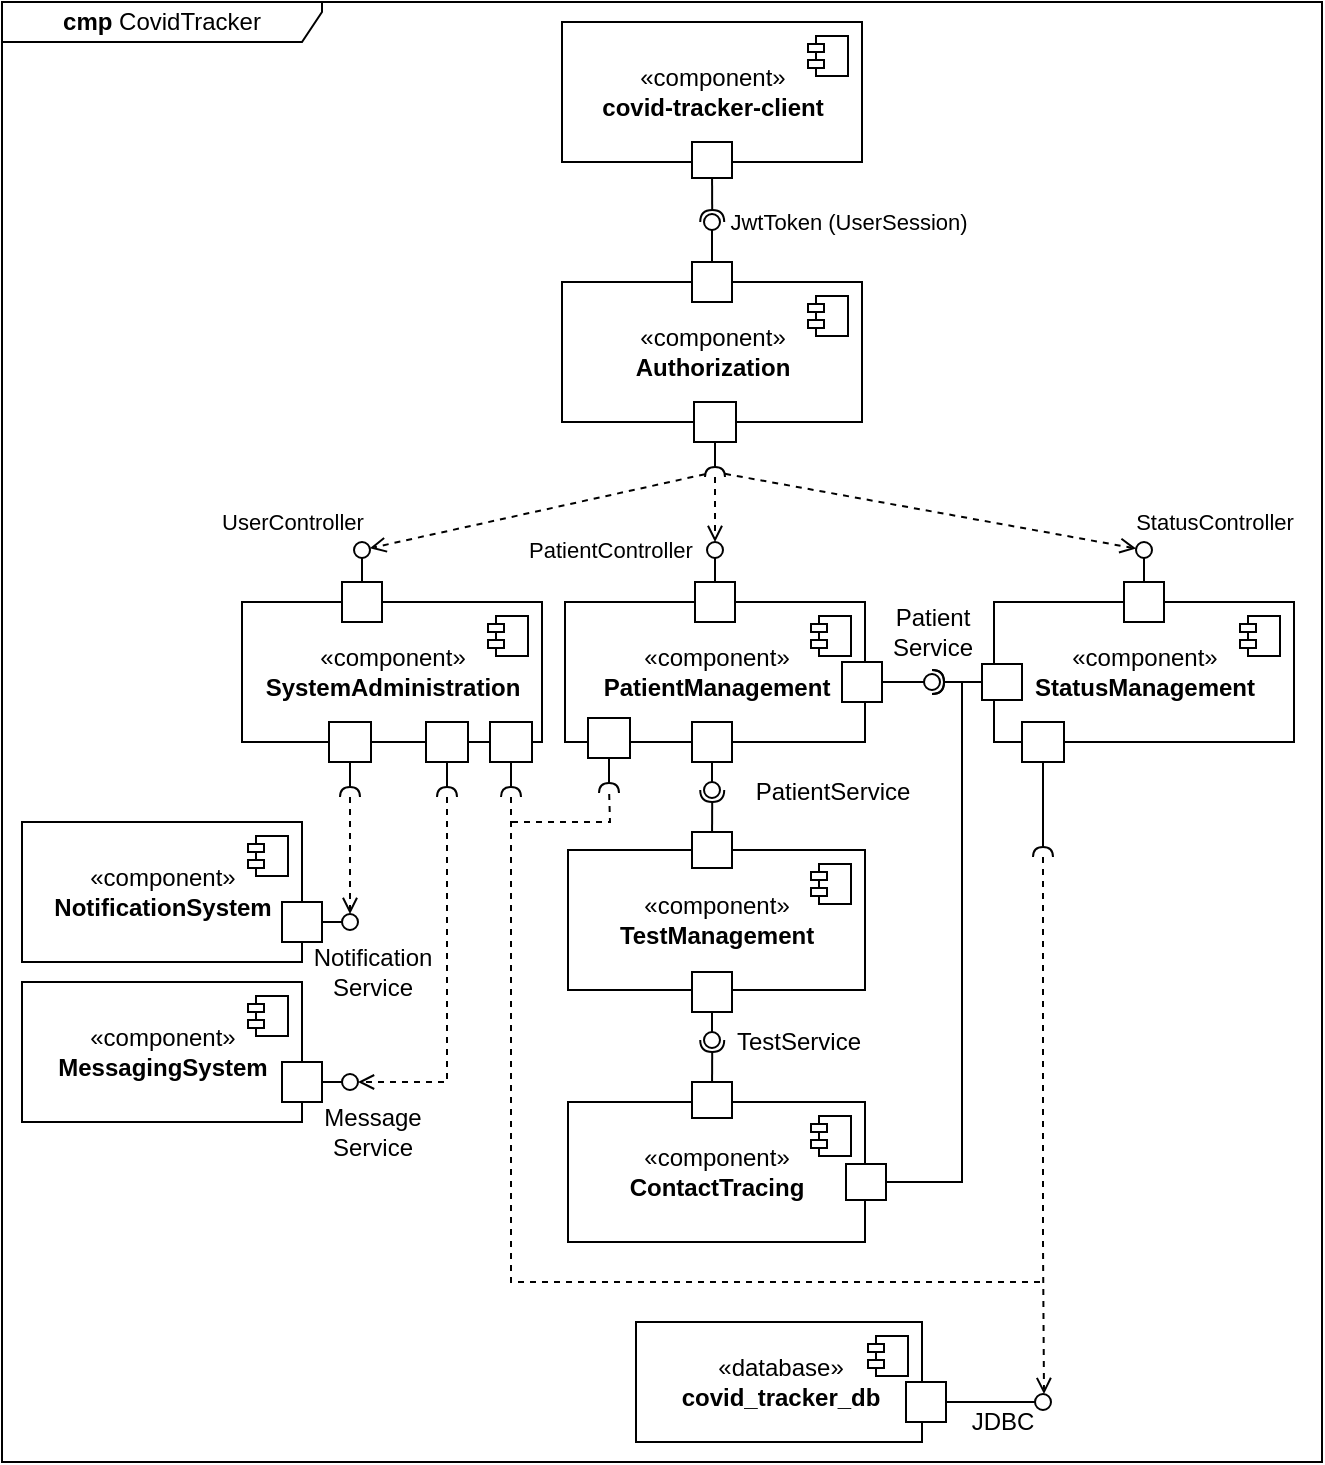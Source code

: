 <mxfile version="16.6.2" type="google" pages="2"><diagram name="Component Diagram" id="ZfBxnJGK0g4_Df0cXiIw"><mxGraphModel dx="982" dy="557" grid="1" gridSize="10" guides="1" tooltips="1" connect="1" arrows="1" fold="1" page="1" pageScale="1" pageWidth="827" pageHeight="1169" math="0" shadow="0"><root><mxCell id="vEWXKzPM4FBYrZmyTnh1-0"/><mxCell id="vEWXKzPM4FBYrZmyTnh1-1" parent="vEWXKzPM4FBYrZmyTnh1-0"/><mxCell id="vEWXKzPM4FBYrZmyTnh1-91" value="&lt;b&gt;cmp&amp;nbsp;&lt;/b&gt;CovidTracker" style="shape=umlFrame;whiteSpace=wrap;html=1;width=160;height=20;" parent="vEWXKzPM4FBYrZmyTnh1-1" vertex="1"><mxGeometry x="30" y="160" width="660" height="730" as="geometry"/></mxCell><mxCell id="vEWXKzPM4FBYrZmyTnh1-67" value="«component»&lt;br&gt;&lt;b&gt;covid-tracker-client&lt;/b&gt;" style="html=1;dropTarget=0;" parent="vEWXKzPM4FBYrZmyTnh1-1" vertex="1"><mxGeometry x="310" y="170" width="150" height="70" as="geometry"/></mxCell><mxCell id="vEWXKzPM4FBYrZmyTnh1-68" value="" style="shape=module;jettyWidth=8;jettyHeight=4;" parent="vEWXKzPM4FBYrZmyTnh1-67" vertex="1"><mxGeometry x="1" width="20" height="20" relative="1" as="geometry"><mxPoint x="-27" y="7" as="offset"/></mxGeometry></mxCell><mxCell id="Kp4vGpKjsCU3coLGVeIU-0" value="«component»&lt;br&gt;&lt;b&gt;SystemAdministration&lt;/b&gt;" style="html=1;dropTarget=0;" parent="vEWXKzPM4FBYrZmyTnh1-1" vertex="1"><mxGeometry x="150" y="460" width="150" height="70" as="geometry"/></mxCell><mxCell id="Kp4vGpKjsCU3coLGVeIU-1" value="" style="shape=module;jettyWidth=8;jettyHeight=4;" parent="Kp4vGpKjsCU3coLGVeIU-0" vertex="1"><mxGeometry x="1" width="20" height="20" relative="1" as="geometry"><mxPoint x="-27" y="7" as="offset"/></mxGeometry></mxCell><mxCell id="Kp4vGpKjsCU3coLGVeIU-2" value="«component»&lt;br&gt;&lt;b&gt;PatientManagement&lt;/b&gt;" style="html=1;dropTarget=0;" parent="vEWXKzPM4FBYrZmyTnh1-1" vertex="1"><mxGeometry x="311.5" y="460" width="150" height="70" as="geometry"/></mxCell><mxCell id="Kp4vGpKjsCU3coLGVeIU-3" value="" style="shape=module;jettyWidth=8;jettyHeight=4;" parent="Kp4vGpKjsCU3coLGVeIU-2" vertex="1"><mxGeometry x="1" width="20" height="20" relative="1" as="geometry"><mxPoint x="-27" y="7" as="offset"/></mxGeometry></mxCell><mxCell id="Kp4vGpKjsCU3coLGVeIU-4" value="«component»&lt;br&gt;&lt;b&gt;StatusManagement&lt;/b&gt;" style="html=1;dropTarget=0;" parent="vEWXKzPM4FBYrZmyTnh1-1" vertex="1"><mxGeometry x="526" y="460" width="150" height="70" as="geometry"/></mxCell><mxCell id="Kp4vGpKjsCU3coLGVeIU-5" value="" style="shape=module;jettyWidth=8;jettyHeight=4;" parent="Kp4vGpKjsCU3coLGVeIU-4" vertex="1"><mxGeometry x="1" width="20" height="20" relative="1" as="geometry"><mxPoint x="-27" y="7" as="offset"/></mxGeometry></mxCell><mxCell id="Kp4vGpKjsCU3coLGVeIU-6" value="«component»&lt;br&gt;&lt;b&gt;ContactTracing&lt;/b&gt;" style="html=1;dropTarget=0;" parent="vEWXKzPM4FBYrZmyTnh1-1" vertex="1"><mxGeometry x="313" y="710" width="148.5" height="70" as="geometry"/></mxCell><mxCell id="Kp4vGpKjsCU3coLGVeIU-7" value="" style="shape=module;jettyWidth=8;jettyHeight=4;" parent="Kp4vGpKjsCU3coLGVeIU-6" vertex="1"><mxGeometry x="1" width="20" height="20" relative="1" as="geometry"><mxPoint x="-27" y="7" as="offset"/></mxGeometry></mxCell><mxCell id="Kp4vGpKjsCU3coLGVeIU-8" value="«component»&lt;br&gt;&lt;b&gt;Authorization&lt;/b&gt;" style="html=1;dropTarget=0;" parent="vEWXKzPM4FBYrZmyTnh1-1" vertex="1"><mxGeometry x="310" y="300" width="150" height="70" as="geometry"/></mxCell><mxCell id="Kp4vGpKjsCU3coLGVeIU-9" value="" style="shape=module;jettyWidth=8;jettyHeight=4;" parent="Kp4vGpKjsCU3coLGVeIU-8" vertex="1"><mxGeometry x="1" width="20" height="20" relative="1" as="geometry"><mxPoint x="-27" y="7" as="offset"/></mxGeometry></mxCell><mxCell id="Kp4vGpKjsCU3coLGVeIU-10" value="«component»&lt;br&gt;&lt;b&gt;NotificationSystem&lt;/b&gt;" style="html=1;dropTarget=0;" parent="vEWXKzPM4FBYrZmyTnh1-1" vertex="1"><mxGeometry x="40" y="570" width="140" height="70" as="geometry"/></mxCell><mxCell id="Kp4vGpKjsCU3coLGVeIU-11" value="" style="shape=module;jettyWidth=8;jettyHeight=4;" parent="Kp4vGpKjsCU3coLGVeIU-10" vertex="1"><mxGeometry x="1" width="20" height="20" relative="1" as="geometry"><mxPoint x="-27" y="7" as="offset"/></mxGeometry></mxCell><mxCell id="Kp4vGpKjsCU3coLGVeIU-12" value="«component»&lt;br&gt;&lt;b&gt;MessagingSystem&lt;/b&gt;" style="html=1;dropTarget=0;" parent="vEWXKzPM4FBYrZmyTnh1-1" vertex="1"><mxGeometry x="40" y="650" width="140" height="70" as="geometry"/></mxCell><mxCell id="Kp4vGpKjsCU3coLGVeIU-13" value="" style="shape=module;jettyWidth=8;jettyHeight=4;" parent="Kp4vGpKjsCU3coLGVeIU-12" vertex="1"><mxGeometry x="1" width="20" height="20" relative="1" as="geometry"><mxPoint x="-27" y="7" as="offset"/></mxGeometry></mxCell><mxCell id="gQ1UG9LU5E5HF19y6ysF-0" value="«database»&lt;br&gt;&lt;b&gt;covid_tracker_db&lt;/b&gt;" style="html=1;dropTarget=0;" parent="vEWXKzPM4FBYrZmyTnh1-1" vertex="1"><mxGeometry x="347" y="820" width="143" height="60" as="geometry"/></mxCell><mxCell id="gQ1UG9LU5E5HF19y6ysF-1" value="" style="shape=module;jettyWidth=8;jettyHeight=4;" parent="gQ1UG9LU5E5HF19y6ysF-0" vertex="1"><mxGeometry x="1" width="20" height="20" relative="1" as="geometry"><mxPoint x="-27" y="7" as="offset"/></mxGeometry></mxCell><mxCell id="igUAv-aigFaTA4Z7JVzk-7" value="" style="html=1;rounded=0;strokeWidth=1;" parent="vEWXKzPM4FBYrZmyTnh1-1" vertex="1"><mxGeometry x="375" y="290" width="20" height="20" as="geometry"/></mxCell><mxCell id="igUAv-aigFaTA4Z7JVzk-8" value="" style="endArrow=none;html=1;rounded=0;align=center;verticalAlign=top;endFill=0;labelBackgroundColor=none;endSize=2;" parent="vEWXKzPM4FBYrZmyTnh1-1" source="igUAv-aigFaTA4Z7JVzk-7" target="igUAv-aigFaTA4Z7JVzk-9" edge="1"><mxGeometry relative="1" as="geometry"/></mxCell><mxCell id="igUAv-aigFaTA4Z7JVzk-9" value="" style="ellipse;html=1;fontSize=11;align=center;fillColor=none;points=[];aspect=fixed;resizable=0;verticalAlign=bottom;labelPosition=center;verticalLabelPosition=top;flipH=1;strokeWidth=1;" parent="vEWXKzPM4FBYrZmyTnh1-1" vertex="1"><mxGeometry x="381" y="266" width="8" height="8" as="geometry"/></mxCell><mxCell id="igUAv-aigFaTA4Z7JVzk-11" value="" style="html=1;rounded=0;strokeWidth=1;" parent="vEWXKzPM4FBYrZmyTnh1-1" vertex="1"><mxGeometry x="375" y="230" width="20" height="18" as="geometry"/></mxCell><mxCell id="igUAv-aigFaTA4Z7JVzk-15" value="&lt;span style=&quot;font-size: 11px&quot;&gt;JwtToken (UserSession)&lt;/span&gt;" style="text;html=1;align=center;verticalAlign=middle;resizable=0;points=[];autosize=1;strokeColor=none;fillColor=none;" parent="vEWXKzPM4FBYrZmyTnh1-1" vertex="1"><mxGeometry x="387.5" y="260" width="130" height="20" as="geometry"/></mxCell><mxCell id="igUAv-aigFaTA4Z7JVzk-16" value="" style="html=1;verticalAlign=bottom;labelBackgroundColor=none;startArrow=halfCircle;startFill=0;startSize=4;endArrow=none;rounded=0;" parent="vEWXKzPM4FBYrZmyTnh1-1" target="igUAv-aigFaTA4Z7JVzk-11" edge="1"><mxGeometry x="-1" y="14" relative="1" as="geometry"><mxPoint x="385.117" y="270.002" as="sourcePoint"/><mxPoint x="385" y="242" as="targetPoint"/><mxPoint x="-10" y="4" as="offset"/></mxGeometry></mxCell><mxCell id="sjd8Gw3hZyhNBbFY47Cm-0" value="" style="html=1;rounded=0;strokeWidth=1;" parent="vEWXKzPM4FBYrZmyTnh1-1" vertex="1"><mxGeometry x="200" y="450" width="20" height="20" as="geometry"/></mxCell><mxCell id="sjd8Gw3hZyhNBbFY47Cm-1" value="" style="endArrow=none;html=1;rounded=0;align=center;verticalAlign=top;endFill=0;labelBackgroundColor=none;endSize=2;" parent="vEWXKzPM4FBYrZmyTnh1-1" source="sjd8Gw3hZyhNBbFY47Cm-0" target="sjd8Gw3hZyhNBbFY47Cm-2" edge="1"><mxGeometry relative="1" as="geometry"/></mxCell><mxCell id="sjd8Gw3hZyhNBbFY47Cm-2" value="" style="ellipse;html=1;fontSize=11;align=center;fillColor=none;points=[];aspect=fixed;resizable=0;verticalAlign=bottom;labelPosition=center;verticalLabelPosition=top;flipH=1;strokeWidth=1;" parent="vEWXKzPM4FBYrZmyTnh1-1" vertex="1"><mxGeometry x="206" y="430" width="8" height="8" as="geometry"/></mxCell><mxCell id="sjd8Gw3hZyhNBbFY47Cm-3" value="" style="html=1;rounded=0;strokeWidth=1;" parent="vEWXKzPM4FBYrZmyTnh1-1" vertex="1"><mxGeometry x="376.5" y="450" width="20" height="20" as="geometry"/></mxCell><mxCell id="sjd8Gw3hZyhNBbFY47Cm-4" value="" style="endArrow=none;html=1;rounded=0;align=center;verticalAlign=top;endFill=0;labelBackgroundColor=none;endSize=2;" parent="vEWXKzPM4FBYrZmyTnh1-1" source="sjd8Gw3hZyhNBbFY47Cm-3" target="sjd8Gw3hZyhNBbFY47Cm-5" edge="1"><mxGeometry relative="1" as="geometry"/></mxCell><mxCell id="sjd8Gw3hZyhNBbFY47Cm-5" value="" style="ellipse;html=1;fontSize=11;align=center;fillColor=none;points=[];aspect=fixed;resizable=0;verticalAlign=bottom;labelPosition=center;verticalLabelPosition=top;flipH=1;strokeWidth=1;" parent="vEWXKzPM4FBYrZmyTnh1-1" vertex="1"><mxGeometry x="382.5" y="430" width="8" height="8" as="geometry"/></mxCell><mxCell id="sjd8Gw3hZyhNBbFY47Cm-6" value="" style="html=1;rounded=0;strokeWidth=1;" parent="vEWXKzPM4FBYrZmyTnh1-1" vertex="1"><mxGeometry x="591" y="450" width="20" height="20" as="geometry"/></mxCell><mxCell id="sjd8Gw3hZyhNBbFY47Cm-7" value="" style="endArrow=none;html=1;rounded=0;align=center;verticalAlign=top;endFill=0;labelBackgroundColor=none;endSize=2;" parent="vEWXKzPM4FBYrZmyTnh1-1" source="sjd8Gw3hZyhNBbFY47Cm-6" target="sjd8Gw3hZyhNBbFY47Cm-8" edge="1"><mxGeometry relative="1" as="geometry"/></mxCell><mxCell id="sjd8Gw3hZyhNBbFY47Cm-8" value="" style="ellipse;html=1;fontSize=11;align=center;fillColor=none;points=[];aspect=fixed;resizable=0;verticalAlign=bottom;labelPosition=center;verticalLabelPosition=top;flipH=1;strokeWidth=1;" parent="vEWXKzPM4FBYrZmyTnh1-1" vertex="1"><mxGeometry x="597" y="430" width="8" height="8" as="geometry"/></mxCell><mxCell id="sjd8Gw3hZyhNBbFY47Cm-9" value="" style="html=1;rounded=0;strokeWidth=1;" parent="vEWXKzPM4FBYrZmyTnh1-1" vertex="1"><mxGeometry x="376" y="360" width="21" height="20" as="geometry"/></mxCell><mxCell id="sjd8Gw3hZyhNBbFY47Cm-10" value="" style="endArrow=none;html=1;rounded=0;align=center;verticalAlign=top;endFill=0;labelBackgroundColor=none;endSize=2;" parent="vEWXKzPM4FBYrZmyTnh1-1" source="sjd8Gw3hZyhNBbFY47Cm-9" target="sjd8Gw3hZyhNBbFY47Cm-11" edge="1"><mxGeometry relative="1" as="geometry"/></mxCell><mxCell id="VqtUAFLOiYnXS0jUY4cQ-0" style="rounded=0;orthogonalLoop=1;jettySize=auto;html=1;startArrow=none;startFill=0;startSize=4;endArrow=open;endFill=0;dashed=1;" parent="vEWXKzPM4FBYrZmyTnh1-1" source="sjd8Gw3hZyhNBbFY47Cm-11" target="sjd8Gw3hZyhNBbFY47Cm-2" edge="1"><mxGeometry relative="1" as="geometry"/></mxCell><mxCell id="-MFetn9SKV9Sy6LSA1NY-0" style="edgeStyle=none;rounded=0;orthogonalLoop=1;jettySize=auto;html=1;dashed=1;startArrow=none;startFill=0;endArrow=open;endFill=0;startSize=4;" parent="vEWXKzPM4FBYrZmyTnh1-1" source="sjd8Gw3hZyhNBbFY47Cm-11" target="sjd8Gw3hZyhNBbFY47Cm-5" edge="1"><mxGeometry relative="1" as="geometry"/></mxCell><mxCell id="-MFetn9SKV9Sy6LSA1NY-1" style="edgeStyle=none;rounded=0;orthogonalLoop=1;jettySize=auto;html=1;dashed=1;startArrow=none;startFill=0;endArrow=open;endFill=0;startSize=4;" parent="vEWXKzPM4FBYrZmyTnh1-1" source="sjd8Gw3hZyhNBbFY47Cm-11" target="sjd8Gw3hZyhNBbFY47Cm-8" edge="1"><mxGeometry relative="1" as="geometry"/></mxCell><mxCell id="sjd8Gw3hZyhNBbFY47Cm-11" value="" style="shape=requiredInterface;html=1;fontSize=11;align=center;fillColor=none;points=[];aspect=fixed;resizable=0;verticalAlign=bottom;labelPosition=center;verticalLabelPosition=top;flipH=1;strokeWidth=1;rotation=90;" parent="vEWXKzPM4FBYrZmyTnh1-1" vertex="1"><mxGeometry x="384" y="390" width="5" height="10" as="geometry"/></mxCell><mxCell id="-MFetn9SKV9Sy6LSA1NY-2" value="&lt;span style=&quot;font-size: 11px&quot;&gt;UserController&lt;/span&gt;" style="text;html=1;align=center;verticalAlign=middle;resizable=0;points=[];autosize=1;strokeColor=none;fillColor=none;" parent="vEWXKzPM4FBYrZmyTnh1-1" vertex="1"><mxGeometry x="130" y="410" width="90" height="20" as="geometry"/></mxCell><mxCell id="-MFetn9SKV9Sy6LSA1NY-3" value="&lt;span style=&quot;font-size: 11px&quot;&gt;PatientController&lt;br&gt;&lt;/span&gt;" style="text;html=1;align=center;verticalAlign=middle;resizable=0;points=[];autosize=1;strokeColor=none;fillColor=none;" parent="vEWXKzPM4FBYrZmyTnh1-1" vertex="1"><mxGeometry x="284" y="424" width="100" height="20" as="geometry"/></mxCell><mxCell id="-MFetn9SKV9Sy6LSA1NY-4" value="&lt;span style=&quot;font-size: 11px&quot;&gt;StatusController&lt;br&gt;&lt;/span&gt;" style="text;html=1;align=center;verticalAlign=middle;resizable=0;points=[];autosize=1;strokeColor=none;fillColor=none;" parent="vEWXKzPM4FBYrZmyTnh1-1" vertex="1"><mxGeometry x="591" y="410" width="90" height="20" as="geometry"/></mxCell><mxCell id="-MFetn9SKV9Sy6LSA1NY-5" value="" style="html=1;rounded=0;strokeWidth=1;direction=west;" parent="vEWXKzPM4FBYrZmyTnh1-1" vertex="1"><mxGeometry x="450" y="490" width="20" height="20" as="geometry"/></mxCell><mxCell id="-MFetn9SKV9Sy6LSA1NY-6" value="" style="endArrow=none;html=1;rounded=0;align=center;verticalAlign=top;endFill=0;labelBackgroundColor=none;endSize=2;" parent="vEWXKzPM4FBYrZmyTnh1-1" source="-MFetn9SKV9Sy6LSA1NY-5" target="-MFetn9SKV9Sy6LSA1NY-7" edge="1"><mxGeometry relative="1" as="geometry"/></mxCell><mxCell id="-MFetn9SKV9Sy6LSA1NY-7" value="" style="ellipse;html=1;fontSize=11;align=center;fillColor=none;points=[];aspect=fixed;resizable=0;verticalAlign=bottom;labelPosition=center;verticalLabelPosition=top;flipH=1;strokeWidth=1;" parent="vEWXKzPM4FBYrZmyTnh1-1" vertex="1"><mxGeometry x="491" y="496" width="8" height="8" as="geometry"/></mxCell><mxCell id="-MFetn9SKV9Sy6LSA1NY-8" value="" style="html=1;rounded=0;strokeWidth=1;direction=west;" parent="vEWXKzPM4FBYrZmyTnh1-1" vertex="1"><mxGeometry x="520" y="491" width="20" height="18" as="geometry"/></mxCell><mxCell id="-MFetn9SKV9Sy6LSA1NY-9" value="" style="html=1;verticalAlign=bottom;labelBackgroundColor=none;startArrow=halfCircle;startFill=0;startSize=4;endArrow=none;rounded=0;" parent="vEWXKzPM4FBYrZmyTnh1-1" target="-MFetn9SKV9Sy6LSA1NY-8" edge="1"><mxGeometry x="-1" y="14" relative="1" as="geometry"><mxPoint x="495" y="500" as="sourcePoint"/><mxPoint x="516.5" y="500" as="targetPoint"/><mxPoint x="-10" y="4" as="offset"/><Array as="points"><mxPoint x="495" y="500"/></Array></mxGeometry></mxCell><mxCell id="-MFetn9SKV9Sy6LSA1NY-10" value="Patient&lt;br&gt;Service" style="text;html=1;align=center;verticalAlign=middle;resizable=0;points=[];autosize=1;strokeColor=none;fillColor=none;" parent="vEWXKzPM4FBYrZmyTnh1-1" vertex="1"><mxGeometry x="465" y="460" width="60" height="30" as="geometry"/></mxCell><mxCell id="-MFetn9SKV9Sy6LSA1NY-11" value="«component»&lt;br&gt;&lt;b&gt;TestManagement&lt;/b&gt;" style="html=1;dropTarget=0;" parent="vEWXKzPM4FBYrZmyTnh1-1" vertex="1"><mxGeometry x="313" y="584" width="148.5" height="70" as="geometry"/></mxCell><mxCell id="-MFetn9SKV9Sy6LSA1NY-12" value="" style="shape=module;jettyWidth=8;jettyHeight=4;" parent="-MFetn9SKV9Sy6LSA1NY-11" vertex="1"><mxGeometry x="1" width="20" height="20" relative="1" as="geometry"><mxPoint x="-27" y="7" as="offset"/></mxGeometry></mxCell><mxCell id="-MFetn9SKV9Sy6LSA1NY-13" value="" style="html=1;rounded=0;strokeWidth=1;" parent="vEWXKzPM4FBYrZmyTnh1-1" vertex="1"><mxGeometry x="375" y="520" width="20" height="20" as="geometry"/></mxCell><mxCell id="-MFetn9SKV9Sy6LSA1NY-14" value="" style="endArrow=none;html=1;rounded=0;align=center;verticalAlign=top;endFill=0;labelBackgroundColor=none;endSize=2;" parent="vEWXKzPM4FBYrZmyTnh1-1" source="-MFetn9SKV9Sy6LSA1NY-13" target="-MFetn9SKV9Sy6LSA1NY-15" edge="1"><mxGeometry relative="1" as="geometry"/></mxCell><mxCell id="-MFetn9SKV9Sy6LSA1NY-15" value="" style="ellipse;html=1;fontSize=11;align=center;fillColor=none;points=[];aspect=fixed;resizable=0;verticalAlign=bottom;labelPosition=center;verticalLabelPosition=top;flipH=1;strokeWidth=1;" parent="vEWXKzPM4FBYrZmyTnh1-1" vertex="1"><mxGeometry x="381" y="550" width="8" height="8" as="geometry"/></mxCell><mxCell id="-MFetn9SKV9Sy6LSA1NY-16" value="" style="html=1;rounded=0;strokeWidth=1;" parent="vEWXKzPM4FBYrZmyTnh1-1" vertex="1"><mxGeometry x="375" y="575" width="20" height="18" as="geometry"/></mxCell><mxCell id="-MFetn9SKV9Sy6LSA1NY-17" value="" style="html=1;verticalAlign=bottom;labelBackgroundColor=none;startArrow=halfCircle;startFill=0;startSize=4;endArrow=none;rounded=0;" parent="vEWXKzPM4FBYrZmyTnh1-1" target="-MFetn9SKV9Sy6LSA1NY-16" edge="1"><mxGeometry x="-1" y="14" relative="1" as="geometry"><mxPoint x="385.117" y="554.002" as="sourcePoint"/><mxPoint x="385" y="540" as="targetPoint"/><mxPoint x="-10" y="4" as="offset"/></mxGeometry></mxCell><mxCell id="-MFetn9SKV9Sy6LSA1NY-19" value="PatientService" style="text;html=1;align=center;verticalAlign=middle;resizable=0;points=[];autosize=1;strokeColor=none;fillColor=none;" parent="vEWXKzPM4FBYrZmyTnh1-1" vertex="1"><mxGeometry x="400" y="545" width="90" height="20" as="geometry"/></mxCell><mxCell id="-MFetn9SKV9Sy6LSA1NY-25" value="" style="html=1;rounded=0;strokeWidth=1;" parent="vEWXKzPM4FBYrZmyTnh1-1" vertex="1"><mxGeometry x="375" y="645" width="20" height="20" as="geometry"/></mxCell><mxCell id="-MFetn9SKV9Sy6LSA1NY-26" value="" style="endArrow=none;html=1;rounded=0;align=center;verticalAlign=top;endFill=0;labelBackgroundColor=none;endSize=2;" parent="vEWXKzPM4FBYrZmyTnh1-1" source="-MFetn9SKV9Sy6LSA1NY-25" target="-MFetn9SKV9Sy6LSA1NY-27" edge="1"><mxGeometry relative="1" as="geometry"/></mxCell><mxCell id="-MFetn9SKV9Sy6LSA1NY-27" value="" style="ellipse;html=1;fontSize=11;align=center;fillColor=none;points=[];aspect=fixed;resizable=0;verticalAlign=bottom;labelPosition=center;verticalLabelPosition=top;flipH=1;strokeWidth=1;" parent="vEWXKzPM4FBYrZmyTnh1-1" vertex="1"><mxGeometry x="381" y="675" width="8" height="8" as="geometry"/></mxCell><mxCell id="-MFetn9SKV9Sy6LSA1NY-28" value="" style="html=1;rounded=0;strokeWidth=1;" parent="vEWXKzPM4FBYrZmyTnh1-1" vertex="1"><mxGeometry x="375" y="700" width="20" height="18" as="geometry"/></mxCell><mxCell id="-MFetn9SKV9Sy6LSA1NY-29" value="" style="html=1;verticalAlign=bottom;labelBackgroundColor=none;startArrow=halfCircle;startFill=0;startSize=4;endArrow=none;rounded=0;" parent="vEWXKzPM4FBYrZmyTnh1-1" target="-MFetn9SKV9Sy6LSA1NY-28" edge="1"><mxGeometry x="-1" y="14" relative="1" as="geometry"><mxPoint x="385.117" y="679.002" as="sourcePoint"/><mxPoint x="385" y="665" as="targetPoint"/><mxPoint x="-10" y="4" as="offset"/></mxGeometry></mxCell><mxCell id="-MFetn9SKV9Sy6LSA1NY-30" value="TestService" style="text;html=1;align=center;verticalAlign=middle;resizable=0;points=[];autosize=1;strokeColor=none;fillColor=none;" parent="vEWXKzPM4FBYrZmyTnh1-1" vertex="1"><mxGeometry x="387.5" y="670" width="80" height="20" as="geometry"/></mxCell><mxCell id="-MFetn9SKV9Sy6LSA1NY-31" value="" style="html=1;rounded=0;strokeWidth=1;" parent="vEWXKzPM4FBYrZmyTnh1-1" vertex="1"><mxGeometry x="452" y="741" width="20" height="18" as="geometry"/></mxCell><mxCell id="-MFetn9SKV9Sy6LSA1NY-32" value="" style="html=1;verticalAlign=bottom;labelBackgroundColor=none;startArrow=halfCircle;startFill=0;startSize=4;endArrow=none;rounded=0;edgeStyle=orthogonalEdgeStyle;" parent="vEWXKzPM4FBYrZmyTnh1-1" target="-MFetn9SKV9Sy6LSA1NY-31" edge="1"><mxGeometry x="-1" y="14" relative="1" as="geometry"><mxPoint x="495" y="500" as="sourcePoint"/><mxPoint x="470" y="750" as="targetPoint"/><mxPoint x="-10" y="4" as="offset"/><Array as="points"><mxPoint x="510" y="500"/><mxPoint x="510" y="750"/></Array></mxGeometry></mxCell><mxCell id="iOkyCwV-WAy9H6BUauX8-5" value="" style="html=1;rounded=0;strokeWidth=1;" parent="vEWXKzPM4FBYrZmyTnh1-1" vertex="1"><mxGeometry x="170" y="610" width="20" height="20" as="geometry"/></mxCell><mxCell id="iOkyCwV-WAy9H6BUauX8-6" value="" style="endArrow=none;html=1;rounded=0;align=center;verticalAlign=top;endFill=0;labelBackgroundColor=none;endSize=2;" parent="vEWXKzPM4FBYrZmyTnh1-1" source="iOkyCwV-WAy9H6BUauX8-5" target="iOkyCwV-WAy9H6BUauX8-7" edge="1"><mxGeometry relative="1" as="geometry"/></mxCell><mxCell id="iOkyCwV-WAy9H6BUauX8-19" style="edgeStyle=orthogonalEdgeStyle;rounded=0;orthogonalLoop=1;jettySize=auto;html=1;dashed=1;startArrow=none;startFill=0;endArrow=open;endFill=0;startSize=4;" parent="vEWXKzPM4FBYrZmyTnh1-1" source="iOkyCwV-WAy9H6BUauX8-15" target="iOkyCwV-WAy9H6BUauX8-7" edge="1"><mxGeometry relative="1" as="geometry"/></mxCell><mxCell id="iOkyCwV-WAy9H6BUauX8-7" value="" style="ellipse;html=1;fontSize=11;align=center;fillColor=none;points=[];aspect=fixed;resizable=0;verticalAlign=bottom;labelPosition=center;verticalLabelPosition=top;flipH=1;strokeWidth=1;" parent="vEWXKzPM4FBYrZmyTnh1-1" vertex="1"><mxGeometry x="200" y="616" width="8" height="8" as="geometry"/></mxCell><mxCell id="iOkyCwV-WAy9H6BUauX8-8" value="" style="html=1;rounded=0;strokeWidth=1;" parent="vEWXKzPM4FBYrZmyTnh1-1" vertex="1"><mxGeometry x="170" y="690" width="20" height="20" as="geometry"/></mxCell><mxCell id="iOkyCwV-WAy9H6BUauX8-9" value="" style="endArrow=none;html=1;rounded=0;align=center;verticalAlign=top;endFill=0;labelBackgroundColor=none;endSize=2;" parent="vEWXKzPM4FBYrZmyTnh1-1" source="iOkyCwV-WAy9H6BUauX8-8" target="iOkyCwV-WAy9H6BUauX8-10" edge="1"><mxGeometry relative="1" as="geometry"/></mxCell><mxCell id="iOkyCwV-WAy9H6BUauX8-20" style="edgeStyle=orthogonalEdgeStyle;rounded=0;orthogonalLoop=1;jettySize=auto;html=1;dashed=1;startArrow=none;startFill=0;endArrow=open;endFill=0;startSize=4;" parent="vEWXKzPM4FBYrZmyTnh1-1" source="iOkyCwV-WAy9H6BUauX8-18" target="iOkyCwV-WAy9H6BUauX8-10" edge="1"><mxGeometry relative="1" as="geometry"><mxPoint x="280" y="570" as="sourcePoint"/><Array as="points"><mxPoint x="253" y="700"/></Array></mxGeometry></mxCell><mxCell id="iOkyCwV-WAy9H6BUauX8-10" value="" style="ellipse;html=1;fontSize=11;align=center;fillColor=none;points=[];aspect=fixed;resizable=0;verticalAlign=bottom;labelPosition=center;verticalLabelPosition=top;flipH=1;strokeWidth=1;" parent="vEWXKzPM4FBYrZmyTnh1-1" vertex="1"><mxGeometry x="200" y="696" width="8" height="8" as="geometry"/></mxCell><mxCell id="iOkyCwV-WAy9H6BUauX8-11" value="Notification&lt;br&gt;Service" style="text;html=1;align=center;verticalAlign=middle;resizable=0;points=[];autosize=1;strokeColor=none;fillColor=none;" parent="vEWXKzPM4FBYrZmyTnh1-1" vertex="1"><mxGeometry x="180" y="630" width="70" height="30" as="geometry"/></mxCell><mxCell id="iOkyCwV-WAy9H6BUauX8-12" value="Message&lt;br&gt;Service" style="text;html=1;align=center;verticalAlign=middle;resizable=0;points=[];autosize=1;strokeColor=none;fillColor=none;" parent="vEWXKzPM4FBYrZmyTnh1-1" vertex="1"><mxGeometry x="185" y="710" width="60" height="30" as="geometry"/></mxCell><mxCell id="iOkyCwV-WAy9H6BUauX8-13" value="" style="html=1;rounded=0;strokeWidth=1;" parent="vEWXKzPM4FBYrZmyTnh1-1" vertex="1"><mxGeometry x="193.5" y="520" width="21" height="20" as="geometry"/></mxCell><mxCell id="iOkyCwV-WAy9H6BUauX8-14" value="" style="endArrow=none;html=1;rounded=0;align=center;verticalAlign=top;endFill=0;labelBackgroundColor=none;endSize=2;" parent="vEWXKzPM4FBYrZmyTnh1-1" source="iOkyCwV-WAy9H6BUauX8-13" target="iOkyCwV-WAy9H6BUauX8-15" edge="1"><mxGeometry relative="1" as="geometry"/></mxCell><mxCell id="iOkyCwV-WAy9H6BUauX8-15" value="" style="shape=requiredInterface;html=1;fontSize=11;align=center;fillColor=none;points=[];aspect=fixed;resizable=0;verticalAlign=bottom;labelPosition=center;verticalLabelPosition=top;flipH=1;strokeWidth=1;rotation=90;" parent="vEWXKzPM4FBYrZmyTnh1-1" vertex="1"><mxGeometry x="201.5" y="550" width="5" height="10" as="geometry"/></mxCell><mxCell id="iOkyCwV-WAy9H6BUauX8-16" value="" style="html=1;rounded=0;strokeWidth=1;" parent="vEWXKzPM4FBYrZmyTnh1-1" vertex="1"><mxGeometry x="242" y="520" width="21" height="20" as="geometry"/></mxCell><mxCell id="iOkyCwV-WAy9H6BUauX8-17" value="" style="endArrow=none;html=1;rounded=0;align=center;verticalAlign=top;endFill=0;labelBackgroundColor=none;endSize=2;" parent="vEWXKzPM4FBYrZmyTnh1-1" source="iOkyCwV-WAy9H6BUauX8-16" target="iOkyCwV-WAy9H6BUauX8-18" edge="1"><mxGeometry relative="1" as="geometry"/></mxCell><mxCell id="iOkyCwV-WAy9H6BUauX8-18" value="" style="shape=requiredInterface;html=1;fontSize=11;align=center;fillColor=none;points=[];aspect=fixed;resizable=0;verticalAlign=bottom;labelPosition=center;verticalLabelPosition=top;flipH=1;strokeWidth=1;rotation=90;" parent="vEWXKzPM4FBYrZmyTnh1-1" vertex="1"><mxGeometry x="250" y="550" width="5" height="10" as="geometry"/></mxCell><mxCell id="BxI-IZ4pgybwDXDMWUmf-7" style="edgeStyle=orthogonalEdgeStyle;rounded=0;orthogonalLoop=1;jettySize=auto;html=1;dashed=1;startArrow=none;startFill=0;endArrow=none;endFill=0;startSize=4;" parent="vEWXKzPM4FBYrZmyTnh1-1" source="BxI-IZ4pgybwDXDMWUmf-6" edge="1"><mxGeometry relative="1" as="geometry"><mxPoint x="551" y="800" as="targetPoint"/><Array as="points"><mxPoint x="285" y="800"/><mxPoint x="551" y="800"/></Array></mxGeometry></mxCell><mxCell id="BxI-IZ4pgybwDXDMWUmf-25" style="edgeStyle=orthogonalEdgeStyle;rounded=0;orthogonalLoop=1;jettySize=auto;html=1;dashed=1;startArrow=none;startFill=0;endArrow=none;endFill=0;startSize=4;" parent="vEWXKzPM4FBYrZmyTnh1-1" target="BxI-IZ4pgybwDXDMWUmf-24" edge="1"><mxGeometry relative="1" as="geometry"><mxPoint x="285" y="570" as="sourcePoint"/><Array as="points"><mxPoint x="285" y="570"/><mxPoint x="334" y="570"/></Array></mxGeometry></mxCell><mxCell id="BxI-IZ4pgybwDXDMWUmf-4" value="" style="html=1;rounded=0;strokeWidth=1;" parent="vEWXKzPM4FBYrZmyTnh1-1" vertex="1"><mxGeometry x="274" y="520" width="21" height="20" as="geometry"/></mxCell><mxCell id="BxI-IZ4pgybwDXDMWUmf-5" value="" style="endArrow=none;html=1;rounded=0;align=center;verticalAlign=top;endFill=0;labelBackgroundColor=none;endSize=2;" parent="vEWXKzPM4FBYrZmyTnh1-1" source="BxI-IZ4pgybwDXDMWUmf-4" target="BxI-IZ4pgybwDXDMWUmf-6" edge="1"><mxGeometry relative="1" as="geometry"/></mxCell><mxCell id="BxI-IZ4pgybwDXDMWUmf-6" value="" style="shape=requiredInterface;html=1;fontSize=11;align=center;fillColor=none;points=[];aspect=fixed;resizable=0;verticalAlign=bottom;labelPosition=center;verticalLabelPosition=top;flipH=1;strokeWidth=1;rotation=90;" parent="vEWXKzPM4FBYrZmyTnh1-1" vertex="1"><mxGeometry x="282" y="550" width="5" height="10" as="geometry"/></mxCell><mxCell id="BxI-IZ4pgybwDXDMWUmf-14" value="" style="html=1;rounded=0;strokeWidth=1;" parent="vEWXKzPM4FBYrZmyTnh1-1" vertex="1"><mxGeometry x="482" y="850" width="20" height="20" as="geometry"/></mxCell><mxCell id="BxI-IZ4pgybwDXDMWUmf-15" value="" style="endArrow=none;html=1;rounded=0;align=center;verticalAlign=top;endFill=0;labelBackgroundColor=none;endSize=2;" parent="vEWXKzPM4FBYrZmyTnh1-1" source="BxI-IZ4pgybwDXDMWUmf-14" target="BxI-IZ4pgybwDXDMWUmf-16" edge="1"><mxGeometry relative="1" as="geometry"/></mxCell><mxCell id="BxI-IZ4pgybwDXDMWUmf-16" value="" style="ellipse;html=1;fontSize=11;align=center;fillColor=none;points=[];aspect=fixed;resizable=0;verticalAlign=bottom;labelPosition=center;verticalLabelPosition=top;flipH=1;strokeWidth=1;" parent="vEWXKzPM4FBYrZmyTnh1-1" vertex="1"><mxGeometry x="546.5" y="856" width="8" height="8" as="geometry"/></mxCell><mxCell id="BxI-IZ4pgybwDXDMWUmf-17" style="edgeStyle=orthogonalEdgeStyle;rounded=0;orthogonalLoop=1;jettySize=auto;html=1;dashed=1;startArrow=none;startFill=0;endArrow=open;endFill=0;startSize=4;" parent="vEWXKzPM4FBYrZmyTnh1-1" source="BxI-IZ4pgybwDXDMWUmf-20" target="BxI-IZ4pgybwDXDMWUmf-16" edge="1"><mxGeometry relative="1" as="geometry"><Array as="points"><mxPoint x="551" y="780"/><mxPoint x="551" y="780"/></Array></mxGeometry></mxCell><mxCell id="BxI-IZ4pgybwDXDMWUmf-18" value="" style="html=1;rounded=0;strokeWidth=1;" parent="vEWXKzPM4FBYrZmyTnh1-1" vertex="1"><mxGeometry x="540" y="520" width="21" height="20" as="geometry"/></mxCell><mxCell id="BxI-IZ4pgybwDXDMWUmf-19" value="" style="endArrow=none;html=1;rounded=0;align=center;verticalAlign=top;endFill=0;labelBackgroundColor=none;endSize=2;" parent="vEWXKzPM4FBYrZmyTnh1-1" source="BxI-IZ4pgybwDXDMWUmf-18" target="BxI-IZ4pgybwDXDMWUmf-20" edge="1"><mxGeometry relative="1" as="geometry"/></mxCell><mxCell id="BxI-IZ4pgybwDXDMWUmf-20" value="" style="shape=requiredInterface;html=1;fontSize=11;align=center;fillColor=none;points=[];aspect=fixed;resizable=0;verticalAlign=bottom;labelPosition=center;verticalLabelPosition=top;flipH=1;strokeWidth=1;rotation=90;" parent="vEWXKzPM4FBYrZmyTnh1-1" vertex="1"><mxGeometry x="548" y="580" width="5" height="10" as="geometry"/></mxCell><mxCell id="BxI-IZ4pgybwDXDMWUmf-21" value="JDBC" style="text;html=1;align=center;verticalAlign=middle;resizable=0;points=[];autosize=1;strokeColor=none;fillColor=none;" parent="vEWXKzPM4FBYrZmyTnh1-1" vertex="1"><mxGeometry x="505" y="860" width="50" height="20" as="geometry"/></mxCell><mxCell id="BxI-IZ4pgybwDXDMWUmf-22" value="" style="html=1;rounded=0;strokeWidth=1;" parent="vEWXKzPM4FBYrZmyTnh1-1" vertex="1"><mxGeometry x="323" y="518" width="21" height="20" as="geometry"/></mxCell><mxCell id="BxI-IZ4pgybwDXDMWUmf-23" value="" style="endArrow=none;html=1;rounded=0;align=center;verticalAlign=top;endFill=0;labelBackgroundColor=none;endSize=2;" parent="vEWXKzPM4FBYrZmyTnh1-1" source="BxI-IZ4pgybwDXDMWUmf-22" target="BxI-IZ4pgybwDXDMWUmf-24" edge="1"><mxGeometry relative="1" as="geometry"/></mxCell><mxCell id="BxI-IZ4pgybwDXDMWUmf-24" value="" style="shape=requiredInterface;html=1;fontSize=11;align=center;fillColor=none;points=[];aspect=fixed;resizable=0;verticalAlign=bottom;labelPosition=center;verticalLabelPosition=top;flipH=1;strokeWidth=1;rotation=90;" parent="vEWXKzPM4FBYrZmyTnh1-1" vertex="1"><mxGeometry x="331" y="548" width="5" height="10" as="geometry"/></mxCell></root></mxGraphModel></diagram><diagram id="okH1BroAxNrUGhSJy2PI" name="Architecture Component Diagram"><mxGraphModel dx="2545" dy="918" grid="1" gridSize="10" guides="1" tooltips="1" connect="1" arrows="1" fold="1" page="1" pageScale="1" pageWidth="827" pageHeight="1169" math="0" shadow="0"><root><mxCell id="0"/><mxCell id="1" parent="0"/><mxCell id="O1i5b1M_9_pRTXExI-SH-1" value="&lt;b&gt;cmp&amp;nbsp;&lt;/b&gt;CovidTracker" style="shape=umlFrame;whiteSpace=wrap;html=1;width=160;height=20;" parent="1" vertex="1"><mxGeometry x="-90" y="20" width="860" height="1000" as="geometry"/></mxCell><mxCell id="ZjC7WPJ_OT6vH8TJqa5w-1" value="&lt;p style=&quot;margin: 0px ; margin-top: 6px ; text-align: center&quot;&gt;&lt;b&gt;Data&lt;/b&gt;&lt;/p&gt;&lt;hr&gt;&lt;p style=&quot;margin: 0px ; margin-left: 8px&quot;&gt;&lt;br&gt;&lt;/p&gt;" style="align=left;overflow=fill;html=1;dropTarget=0;container=0;" vertex="1" parent="1"><mxGeometry x="120" y="840" width="440" height="160" as="geometry"/></mxCell><mxCell id="VIJfY_q9YqBM3FuXYyAY-5" value="&lt;p style=&quot;margin: 0px ; margin-top: 6px ; text-align: center&quot;&gt;&lt;b&gt;Application&lt;/b&gt;&lt;/p&gt;&lt;hr&gt;&lt;p style=&quot;margin: 0px ; margin-left: 8px&quot;&gt;&lt;br&gt;&lt;/p&gt;" style="align=left;overflow=fill;html=1;dropTarget=0;container=0;" parent="1" vertex="1"><mxGeometry x="120" y="320" width="440" height="500" as="geometry"/></mxCell><mxCell id="VIJfY_q9YqBM3FuXYyAY-3" value="&lt;p style=&quot;margin: 0px ; margin-top: 6px ; text-align: center&quot;&gt;&lt;b&gt;Presentation&lt;/b&gt;&lt;/p&gt;&lt;hr&gt;&lt;p style=&quot;margin: 0px ; margin-left: 8px&quot;&gt;&lt;br&gt;&lt;/p&gt;" style="align=left;overflow=fill;html=1;dropTarget=0;" parent="1" vertex="1"><mxGeometry x="120" y="120" width="440" height="170" as="geometry"/></mxCell><mxCell id="VIJfY_q9YqBM3FuXYyAY-4" value="" style="shape=component;jettyWidth=8;jettyHeight=4;" parent="VIJfY_q9YqBM3FuXYyAY-3" vertex="1"><mxGeometry x="1" width="20" height="20" relative="1" as="geometry"><mxPoint x="-24" y="4" as="offset"/></mxGeometry></mxCell><mxCell id="VIJfY_q9YqBM3FuXYyAY-10" style="rounded=0;orthogonalLoop=1;jettySize=auto;html=1;exitX=0;exitY=0.5;exitDx=0;exitDy=0;exitPerimeter=0;endArrow=none;endFill=0;dashed=1;entryX=1;entryY=0.25;entryDx=0;entryDy=0;" parent="1" source="VIJfY_q9YqBM3FuXYyAY-9" target="VIJfY_q9YqBM3FuXYyAY-3" edge="1"><mxGeometry relative="1" as="geometry"/></mxCell><mxCell id="VIJfY_q9YqBM3FuXYyAY-9" value="Tier 1 is the presentation tier which holds all our front end client applications. This tier is how the end users of the application interface with the back end components" style="shape=note;size=20;whiteSpace=wrap;html=1;verticalAlign=top;align=left;" parent="1" vertex="1"><mxGeometry x="605" y="30" width="120" height="150" as="geometry"/></mxCell><mxCell id="VIJfY_q9YqBM3FuXYyAY-13" style="edgeStyle=none;rounded=0;orthogonalLoop=1;jettySize=auto;html=1;exitX=0;exitY=0.5;exitDx=0;exitDy=0;exitPerimeter=0;entryX=0.998;entryY=0.637;entryDx=0;entryDy=0;dashed=1;endArrow=none;endFill=0;entryPerimeter=0;" parent="1" source="VIJfY_q9YqBM3FuXYyAY-11" target="VIJfY_q9YqBM3FuXYyAY-5" edge="1"><mxGeometry relative="1" as="geometry"/></mxCell><mxCell id="VIJfY_q9YqBM3FuXYyAY-11" value="Tier 2 is the application tier which handles all the back end application logic for any actions the users require. This tier follows a 3 layer architecture, each layer depending on only the layer below it." style="shape=note;size=20;whiteSpace=wrap;html=1;verticalAlign=top;align=left;" parent="1" vertex="1"><mxGeometry x="578" y="529.5" width="170" height="118" as="geometry"/></mxCell><mxCell id="VIJfY_q9YqBM3FuXYyAY-14" style="edgeStyle=none;rounded=0;orthogonalLoop=1;jettySize=auto;html=1;exitX=0;exitY=0.5;exitDx=0;exitDy=0;exitPerimeter=0;dashed=1;endArrow=none;endFill=0;entryX=1.004;entryY=0.879;entryDx=0;entryDy=0;entryPerimeter=0;" parent="1" source="VIJfY_q9YqBM3FuXYyAY-12" edge="1"><mxGeometry relative="1" as="geometry"><mxPoint x="561.76" y="980.64" as="targetPoint"/></mxGeometry></mxCell><mxCell id="VIJfY_q9YqBM3FuXYyAY-12" value="Tier 3 is the data tier which contains a PostgreSQL DB and acts as the persistent storage for the application." style="shape=note;size=20;whiteSpace=wrap;html=1;align=left;verticalAlign=top;" parent="1" vertex="1"><mxGeometry x="650" y="900" width="110" height="110" as="geometry"/></mxCell><mxCell id="VIJfY_q9YqBM3FuXYyAY-25" value="«database»&lt;br&gt;&lt;b&gt;covid_tracker_db&lt;/b&gt;" style="html=1;dropTarget=0;" parent="1" vertex="1"><mxGeometry x="254" y="890" width="180" height="90" as="geometry"/></mxCell><mxCell id="VIJfY_q9YqBM3FuXYyAY-26" value="" style="shape=module;jettyWidth=8;jettyHeight=4;" parent="VIJfY_q9YqBM3FuXYyAY-25" vertex="1"><mxGeometry x="1" width="20" height="20" relative="1" as="geometry"><mxPoint x="-27" y="7" as="offset"/></mxGeometry></mxCell><mxCell id="VIJfY_q9YqBM3FuXYyAY-45" style="edgeStyle=none;rounded=0;orthogonalLoop=1;jettySize=auto;html=1;exitX=0;exitY=0.5;exitDx=0;exitDy=0;endArrow=none;endFill=0;" parent="1" source="VIJfY_q9YqBM3FuXYyAY-51" target="VIJfY_q9YqBM3FuXYyAY-43" edge="1"><mxGeometry relative="1" as="geometry"><mxPoint x="544" y="930" as="sourcePoint"/></mxGeometry></mxCell><mxCell id="VIJfY_q9YqBM3FuXYyAY-41" value="" style="html=1;rounded=0;" parent="1" vertex="1"><mxGeometry x="424" y="935" width="30" height="29" as="geometry"/></mxCell><mxCell id="VIJfY_q9YqBM3FuXYyAY-42" value="" style="endArrow=none;html=1;rounded=0;align=center;verticalAlign=top;endFill=0;labelBackgroundColor=none;endSize=2;strokeColor=default;" parent="1" source="VIJfY_q9YqBM3FuXYyAY-41" target="VIJfY_q9YqBM3FuXYyAY-43" edge="1"><mxGeometry relative="1" as="geometry"/></mxCell><mxCell id="VIJfY_q9YqBM3FuXYyAY-43" value="" style="ellipse;html=1;fontSize=11;align=center;fillColor=none;points=[];aspect=fixed;resizable=0;verticalAlign=bottom;labelPosition=center;verticalLabelPosition=top;flipH=1;" parent="1" vertex="1"><mxGeometry x="494" y="945.5" width="8" height="8" as="geometry"/></mxCell><mxCell id="VIJfY_q9YqBM3FuXYyAY-51" value="" style="html=1;rounded=0;" parent="1" vertex="1"><mxGeometry x="544" y="934.5" width="30" height="29.5" as="geometry"/></mxCell><mxCell id="VIJfY_q9YqBM3FuXYyAY-52" value="" style="endArrow=none;html=1;rounded=0;align=center;verticalAlign=top;endFill=0;labelBackgroundColor=none;endSize=2;strokeColor=default;" parent="1" source="VIJfY_q9YqBM3FuXYyAY-51" target="VIJfY_q9YqBM3FuXYyAY-53" edge="1"><mxGeometry relative="1" as="geometry"/></mxCell><mxCell id="VIJfY_q9YqBM3FuXYyAY-53" value="JDBC" style="ellipse;html=1;fontSize=11;align=center;fillColor=none;points=[];aspect=fixed;resizable=0;verticalAlign=bottom;labelPosition=center;verticalLabelPosition=top;flipH=1;" parent="1" vertex="1"><mxGeometry x="601" y="945.25" width="8" height="8" as="geometry"/></mxCell><mxCell id="VIJfY_q9YqBM3FuXYyAY-63" value="" style="html=1;rounded=0;direction=south;" parent="1" vertex="1"><mxGeometry x="548" y="750" width="30" height="30" as="geometry"/></mxCell><mxCell id="VIJfY_q9YqBM3FuXYyAY-64" value="" style="endArrow=none;html=1;rounded=0;align=center;verticalAlign=top;endFill=0;labelBackgroundColor=none;endSize=2;strokeColor=default;exitX=0.5;exitY=0;exitDx=0;exitDy=0;edgeStyle=orthogonalEdgeStyle;" parent="1" source="VIJfY_q9YqBM3FuXYyAY-63" target="VIJfY_q9YqBM3FuXYyAY-65" edge="1"><mxGeometry relative="1" as="geometry"><Array as="points"><mxPoint x="633" y="765"/></Array></mxGeometry></mxCell><mxCell id="VIJfY_q9YqBM3FuXYyAY-66" style="edgeStyle=orthogonalEdgeStyle;rounded=0;orthogonalLoop=1;jettySize=auto;html=1;endArrow=open;endFill=0;strokeColor=default;dashed=1;" parent="1" source="VIJfY_q9YqBM3FuXYyAY-65" target="VIJfY_q9YqBM3FuXYyAY-53" edge="1"><mxGeometry relative="1" as="geometry"><mxPoint x="670" y="880" as="sourcePoint"/><Array as="points"><mxPoint x="632" y="880"/><mxPoint x="632" y="880"/><mxPoint x="632" y="949"/></Array></mxGeometry></mxCell><mxCell id="VIJfY_q9YqBM3FuXYyAY-65" value="" style="shape=requiredInterface;html=1;fontSize=11;align=center;fillColor=none;points=[];aspect=fixed;resizable=0;verticalAlign=bottom;labelPosition=center;verticalLabelPosition=top;flipH=1;rotation=90;" parent="1" vertex="1"><mxGeometry x="630" y="840" width="5" height="10" as="geometry"/></mxCell><mxCell id="VIJfY_q9YqBM3FuXYyAY-106" value="«component»&lt;br&gt;&lt;b&gt;Repositories&lt;/b&gt;" style="html=1;dropTarget=0;" parent="1" vertex="1"><mxGeometry x="220" y="690" width="230" height="110" as="geometry"/></mxCell><mxCell id="VIJfY_q9YqBM3FuXYyAY-107" value="" style="shape=module;jettyWidth=8;jettyHeight=4;" parent="VIJfY_q9YqBM3FuXYyAY-106" vertex="1"><mxGeometry x="1" width="20" height="20" relative="1" as="geometry"><mxPoint x="-27" y="7" as="offset"/></mxGeometry></mxCell><mxCell id="VIJfY_q9YqBM3FuXYyAY-108" value="" style="html=1;rounded=0;" parent="1" vertex="1"><mxGeometry x="442" y="750" width="30" height="30" as="geometry"/></mxCell><mxCell id="VIJfY_q9YqBM3FuXYyAY-109" value="" style="endArrow=none;html=1;rounded=0;align=center;verticalAlign=top;endFill=0;labelBackgroundColor=none;endSize=2;strokeColor=default;" parent="1" source="VIJfY_q9YqBM3FuXYyAY-108" target="VIJfY_q9YqBM3FuXYyAY-110" edge="1"><mxGeometry relative="1" as="geometry"/></mxCell><mxCell id="VIJfY_q9YqBM3FuXYyAY-111" style="edgeStyle=orthogonalEdgeStyle;rounded=0;orthogonalLoop=1;jettySize=auto;html=1;entryX=0.5;entryY=1;entryDx=0;entryDy=0;endArrow=none;endFill=0;strokeColor=default;" parent="1" source="VIJfY_q9YqBM3FuXYyAY-110" target="VIJfY_q9YqBM3FuXYyAY-63" edge="1"><mxGeometry relative="1" as="geometry"/></mxCell><mxCell id="VIJfY_q9YqBM3FuXYyAY-110" value="" style="shape=requiredInterface;html=1;fontSize=11;align=center;fillColor=none;points=[];aspect=fixed;resizable=0;verticalAlign=bottom;labelPosition=center;verticalLabelPosition=top;flipH=1;" parent="1" vertex="1"><mxGeometry x="510" y="760" width="5" height="10" as="geometry"/></mxCell><mxCell id="VIJfY_q9YqBM3FuXYyAY-112" value="«component»&lt;br&gt;&lt;b&gt;Services&lt;/b&gt;" style="html=1;dropTarget=0;" parent="1" vertex="1"><mxGeometry x="220" y="529.5" width="230" height="110" as="geometry"/></mxCell><mxCell id="VIJfY_q9YqBM3FuXYyAY-113" value="" style="shape=module;jettyWidth=8;jettyHeight=4;" parent="VIJfY_q9YqBM3FuXYyAY-112" vertex="1"><mxGeometry x="1" width="20" height="20" relative="1" as="geometry"><mxPoint x="-27" y="7" as="offset"/></mxGeometry></mxCell><mxCell id="VIJfY_q9YqBM3FuXYyAY-114" value="" style="html=1;rounded=0;" parent="1" vertex="1"><mxGeometry x="200" y="710" width="30" height="30" as="geometry"/></mxCell><mxCell id="VIJfY_q9YqBM3FuXYyAY-115" value="" style="endArrow=none;html=1;rounded=0;align=center;verticalAlign=top;endFill=0;labelBackgroundColor=none;endSize=2;strokeColor=default;edgeStyle=orthogonalEdgeStyle;exitX=0;exitY=0.5;exitDx=0;exitDy=0;" parent="1" source="VIJfY_q9YqBM3FuXYyAY-114" target="VIJfY_q9YqBM3FuXYyAY-116" edge="1"><mxGeometry relative="1" as="geometry"><mxPoint x="160" y="664" as="targetPoint"/><Array as="points"><mxPoint x="180" y="725"/><mxPoint x="180" y="674"/></Array></mxGeometry></mxCell><mxCell id="VIJfY_q9YqBM3FuXYyAY-116" value="" style="ellipse;html=1;fontSize=11;align=center;fillColor=none;points=[];aspect=fixed;resizable=0;verticalAlign=bottom;labelPosition=center;verticalLabelPosition=top;flipH=1;" parent="1" vertex="1"><mxGeometry x="175" y="670" width="8" height="8" as="geometry"/></mxCell><mxCell id="VIJfY_q9YqBM3FuXYyAY-117" value="" style="html=1;rounded=0;" parent="1" vertex="1"><mxGeometry x="200" y="600" width="30" height="30" as="geometry"/></mxCell><mxCell id="VIJfY_q9YqBM3FuXYyAY-118" value="" style="endArrow=none;html=1;rounded=0;align=center;verticalAlign=top;endFill=0;labelBackgroundColor=none;endSize=2;strokeColor=default;" parent="1" source="VIJfY_q9YqBM3FuXYyAY-117" target="VIJfY_q9YqBM3FuXYyAY-119" edge="1"><mxGeometry relative="1" as="geometry"/></mxCell><mxCell id="VIJfY_q9YqBM3FuXYyAY-120" style="edgeStyle=orthogonalEdgeStyle;rounded=0;orthogonalLoop=1;jettySize=auto;html=1;endArrow=open;endFill=0;strokeColor=default;dashed=1;" parent="1" source="VIJfY_q9YqBM3FuXYyAY-119" target="VIJfY_q9YqBM3FuXYyAY-116" edge="1"><mxGeometry relative="1" as="geometry"><Array as="points"/></mxGeometry></mxCell><mxCell id="VIJfY_q9YqBM3FuXYyAY-119" value="" style="shape=requiredInterface;html=1;fontSize=11;align=center;fillColor=none;points=[];aspect=fixed;resizable=0;verticalAlign=bottom;labelPosition=center;verticalLabelPosition=top;flipH=1;rotation=90;" parent="1" vertex="1"><mxGeometry x="176.5" y="610" width="5" height="10" as="geometry"/></mxCell><mxCell id="VIJfY_q9YqBM3FuXYyAY-121" value="«component»&lt;br&gt;&lt;b&gt;Controllers&lt;/b&gt;" style="html=1;dropTarget=0;" parent="1" vertex="1"><mxGeometry x="220" y="366" width="230" height="110" as="geometry"/></mxCell><mxCell id="VIJfY_q9YqBM3FuXYyAY-122" value="" style="shape=module;jettyWidth=8;jettyHeight=4;" parent="VIJfY_q9YqBM3FuXYyAY-121" vertex="1"><mxGeometry x="1" width="20" height="20" relative="1" as="geometry"><mxPoint x="-27" y="7" as="offset"/></mxGeometry></mxCell><mxCell id="VIJfY_q9YqBM3FuXYyAY-123" value="" style="html=1;rounded=0;" parent="1" vertex="1"><mxGeometry x="201.5" y="540" width="30" height="30" as="geometry"/></mxCell><mxCell id="VIJfY_q9YqBM3FuXYyAY-124" value="" style="endArrow=none;html=1;rounded=0;align=center;verticalAlign=top;endFill=0;labelBackgroundColor=none;endSize=2;strokeColor=default;edgeStyle=orthogonalEdgeStyle;exitX=0;exitY=0.5;exitDx=0;exitDy=0;" parent="1" source="VIJfY_q9YqBM3FuXYyAY-123" target="VIJfY_q9YqBM3FuXYyAY-125" edge="1"><mxGeometry relative="1" as="geometry"><mxPoint x="161.5" y="494" as="targetPoint"/><Array as="points"><mxPoint x="181.5" y="555"/><mxPoint x="181.5" y="504"/></Array></mxGeometry></mxCell><mxCell id="VIJfY_q9YqBM3FuXYyAY-125" value="" style="ellipse;html=1;fontSize=11;align=center;fillColor=none;points=[];aspect=fixed;resizable=0;verticalAlign=bottom;labelPosition=center;verticalLabelPosition=top;flipH=1;" parent="1" vertex="1"><mxGeometry x="176.5" y="500" width="8" height="8" as="geometry"/></mxCell><mxCell id="VIJfY_q9YqBM3FuXYyAY-126" value="" style="html=1;rounded=0;" parent="1" vertex="1"><mxGeometry x="201.5" y="430" width="30" height="30" as="geometry"/></mxCell><mxCell id="VIJfY_q9YqBM3FuXYyAY-127" value="" style="endArrow=none;html=1;rounded=0;align=center;verticalAlign=top;endFill=0;labelBackgroundColor=none;endSize=2;strokeColor=default;" parent="1" source="VIJfY_q9YqBM3FuXYyAY-126" target="VIJfY_q9YqBM3FuXYyAY-129" edge="1"><mxGeometry relative="1" as="geometry"/></mxCell><mxCell id="VIJfY_q9YqBM3FuXYyAY-128" style="edgeStyle=orthogonalEdgeStyle;rounded=0;orthogonalLoop=1;jettySize=auto;html=1;endArrow=open;endFill=0;strokeColor=default;dashed=1;" parent="1" source="VIJfY_q9YqBM3FuXYyAY-129" target="VIJfY_q9YqBM3FuXYyAY-125" edge="1"><mxGeometry relative="1" as="geometry"><Array as="points"/></mxGeometry></mxCell><mxCell id="VIJfY_q9YqBM3FuXYyAY-129" value="" style="shape=requiredInterface;html=1;fontSize=11;align=center;fillColor=none;points=[];aspect=fixed;resizable=0;verticalAlign=bottom;labelPosition=center;verticalLabelPosition=top;flipH=1;rotation=90;" parent="1" vertex="1"><mxGeometry x="178" y="440" width="5" height="10" as="geometry"/></mxCell><mxCell id="VIJfY_q9YqBM3FuXYyAY-6" value="" style="shape=component;jettyWidth=8;jettyHeight=4;" parent="1" vertex="1"><mxGeometry x="536" y="324" width="20" height="20" as="geometry"><mxPoint x="-24" y="4" as="offset"/></mxGeometry></mxCell><mxCell id="VIJfY_q9YqBM3FuXYyAY-144" value="" style="ellipse;html=1;fontSize=11;align=center;fillColor=none;points=[];aspect=fixed;resizable=0;verticalAlign=bottom;labelPosition=center;verticalLabelPosition=top;flipH=1;" parent="1" vertex="1"><mxGeometry x="507" y="410.5" width="8" height="8" as="geometry"/></mxCell><mxCell id="VIJfY_q9YqBM3FuXYyAY-145" value="HttpRequest" style="ellipse;html=1;fontSize=11;align=center;fillColor=none;points=[];aspect=fixed;resizable=0;verticalAlign=bottom;labelPosition=center;verticalLabelPosition=top;flipH=1;" parent="1" vertex="1"><mxGeometry x="605" y="410.5" width="8" height="8" as="geometry"/></mxCell><mxCell id="VIJfY_q9YqBM3FuXYyAY-146" value="" style="html=1;rounded=0;" parent="1" vertex="1"><mxGeometry x="544" y="400" width="30" height="29" as="geometry"/></mxCell><mxCell id="VIJfY_q9YqBM3FuXYyAY-143" value="" style="edgeStyle=orthogonalEdgeStyle;rounded=0;orthogonalLoop=1;jettySize=auto;html=1;endArrow=none;endFill=0;strokeColor=default;" parent="1" source="VIJfY_q9YqBM3FuXYyAY-144" target="VIJfY_q9YqBM3FuXYyAY-146" edge="1"><mxGeometry relative="1" as="geometry"/></mxCell><mxCell id="VIJfY_q9YqBM3FuXYyAY-147" value="" style="endArrow=none;html=1;rounded=0;align=center;verticalAlign=top;endFill=0;labelBackgroundColor=none;endSize=2;strokeColor=default;" parent="1" source="VIJfY_q9YqBM3FuXYyAY-146" target="VIJfY_q9YqBM3FuXYyAY-145" edge="1"><mxGeometry relative="1" as="geometry"/></mxCell><mxCell id="VIJfY_q9YqBM3FuXYyAY-148" value="" style="html=1;rounded=0;" parent="1" vertex="1"><mxGeometry x="442" y="400" width="30" height="29" as="geometry"/></mxCell><mxCell id="VIJfY_q9YqBM3FuXYyAY-149" value="" style="endArrow=none;html=1;rounded=0;align=center;verticalAlign=top;endFill=0;labelBackgroundColor=none;endSize=2;strokeColor=default;" parent="1" source="VIJfY_q9YqBM3FuXYyAY-148" target="VIJfY_q9YqBM3FuXYyAY-144" edge="1"><mxGeometry relative="1" as="geometry"/></mxCell><mxCell id="VIJfY_q9YqBM3FuXYyAY-142" value="" style="edgeStyle=orthogonalEdgeStyle;rounded=0;orthogonalLoop=1;jettySize=auto;html=1;endArrow=none;endFill=0;strokeColor=default;" parent="1" source="VIJfY_q9YqBM3FuXYyAY-134" target="VIJfY_q9YqBM3FuXYyAY-150" edge="1"><mxGeometry relative="1" as="geometry"><mxPoint x="540" y="454.52" as="targetPoint"/></mxGeometry></mxCell><mxCell id="VIJfY_q9YqBM3FuXYyAY-134" value="" style="ellipse;html=1;fontSize=11;align=center;fillColor=none;points=[];aspect=fixed;resizable=0;verticalAlign=bottom;labelPosition=center;verticalLabelPosition=top;flipH=1;" parent="1" vertex="1"><mxGeometry x="507" y="450.5" width="8" height="8" as="geometry"/></mxCell><mxCell id="VIJfY_q9YqBM3FuXYyAY-132" value="" style="html=1;rounded=0;" parent="1" vertex="1"><mxGeometry x="442" y="440" width="30" height="29" as="geometry"/></mxCell><mxCell id="VIJfY_q9YqBM3FuXYyAY-133" value="" style="endArrow=none;html=1;rounded=0;align=center;verticalAlign=top;endFill=0;labelBackgroundColor=none;endSize=2;strokeColor=default;" parent="1" source="VIJfY_q9YqBM3FuXYyAY-132" target="VIJfY_q9YqBM3FuXYyAY-134" edge="1"><mxGeometry relative="1" as="geometry"/></mxCell><mxCell id="VIJfY_q9YqBM3FuXYyAY-150" value="" style="html=1;rounded=0;" parent="1" vertex="1"><mxGeometry x="544" y="439" width="30" height="30" as="geometry"/></mxCell><mxCell id="VIJfY_q9YqBM3FuXYyAY-151" value="" style="endArrow=none;html=1;rounded=0;align=center;verticalAlign=top;endFill=0;labelBackgroundColor=none;endSize=2;strokeColor=default;" parent="1" source="VIJfY_q9YqBM3FuXYyAY-150" target="VIJfY_q9YqBM3FuXYyAY-152" edge="1"><mxGeometry relative="1" as="geometry"/></mxCell><mxCell id="VIJfY_q9YqBM3FuXYyAY-171" style="edgeStyle=orthogonalEdgeStyle;rounded=0;orthogonalLoop=1;jettySize=auto;html=1;dashed=1;endArrow=open;endFill=0;strokeColor=default;" parent="1" source="VIJfY_q9YqBM3FuXYyAY-152" target="VIJfY_q9YqBM3FuXYyAY-157" edge="1"><mxGeometry relative="1" as="geometry"><Array as="points"><mxPoint x="680" y="454"/><mxPoint x="680" y="205"/></Array></mxGeometry></mxCell><mxCell id="VIJfY_q9YqBM3FuXYyAY-152" value="HttpResponse" style="shape=requiredInterface;html=1;fontSize=11;align=center;fillColor=none;points=[];aspect=fixed;resizable=0;verticalAlign=bottom;labelPosition=center;verticalLabelPosition=top;flipH=1;" parent="1" vertex="1"><mxGeometry x="608" y="449" width="5" height="10" as="geometry"/></mxCell><mxCell id="VIJfY_q9YqBM3FuXYyAY-176" style="rounded=0;orthogonalLoop=1;jettySize=auto;html=1;exitX=0;exitY=0.75;exitDx=0;exitDy=0;entryX=0;entryY=0;entryDx=120;entryDy=54;entryPerimeter=0;dashed=1;endArrow=none;endFill=0;strokeColor=default;" parent="1" source="VIJfY_q9YqBM3FuXYyAY-154" target="VIJfY_q9YqBM3FuXYyAY-175" edge="1"><mxGeometry relative="1" as="geometry"/></mxCell><mxCell id="VIJfY_q9YqBM3FuXYyAY-154" value="«component»&lt;br&gt;&lt;b&gt;covid-tracker-client&lt;/b&gt;" style="html=1;dropTarget=0;" parent="1" vertex="1"><mxGeometry x="231.5" y="158" width="230" height="114" as="geometry"/></mxCell><mxCell id="VIJfY_q9YqBM3FuXYyAY-155" value="" style="shape=module;jettyWidth=8;jettyHeight=4;" parent="VIJfY_q9YqBM3FuXYyAY-154" vertex="1"><mxGeometry x="1" width="20" height="20" relative="1" as="geometry"><mxPoint x="-27" y="7" as="offset"/></mxGeometry></mxCell><mxCell id="VIJfY_q9YqBM3FuXYyAY-156" value="" style="ellipse;html=1;fontSize=11;align=center;fillColor=none;points=[];aspect=fixed;resizable=0;verticalAlign=bottom;labelPosition=center;verticalLabelPosition=top;flipH=1;" parent="1" vertex="1"><mxGeometry x="515" y="200.5" width="8" height="8" as="geometry"/></mxCell><mxCell id="VIJfY_q9YqBM3FuXYyAY-157" value="HttpResponse" style="ellipse;html=1;fontSize=11;align=center;fillColor=none;points=[];aspect=fixed;resizable=0;verticalAlign=bottom;labelPosition=center;verticalLabelPosition=top;flipH=1;" parent="1" vertex="1"><mxGeometry x="613" y="200.5" width="8" height="8" as="geometry"/></mxCell><mxCell id="VIJfY_q9YqBM3FuXYyAY-158" value="" style="html=1;rounded=0;" parent="1" vertex="1"><mxGeometry x="548" y="190" width="30" height="29" as="geometry"/></mxCell><mxCell id="VIJfY_q9YqBM3FuXYyAY-159" value="" style="edgeStyle=orthogonalEdgeStyle;rounded=0;orthogonalLoop=1;jettySize=auto;html=1;endArrow=none;endFill=0;strokeColor=default;" parent="1" source="VIJfY_q9YqBM3FuXYyAY-156" target="VIJfY_q9YqBM3FuXYyAY-158" edge="1"><mxGeometry relative="1" as="geometry"/></mxCell><mxCell id="VIJfY_q9YqBM3FuXYyAY-160" value="" style="endArrow=none;html=1;rounded=0;align=center;verticalAlign=top;endFill=0;labelBackgroundColor=none;endSize=2;strokeColor=default;" parent="1" source="VIJfY_q9YqBM3FuXYyAY-158" target="VIJfY_q9YqBM3FuXYyAY-157" edge="1"><mxGeometry relative="1" as="geometry"/></mxCell><mxCell id="VIJfY_q9YqBM3FuXYyAY-161" value="" style="html=1;rounded=0;" parent="1" vertex="1"><mxGeometry x="450" y="190" width="30" height="29" as="geometry"/></mxCell><mxCell id="VIJfY_q9YqBM3FuXYyAY-162" value="" style="endArrow=none;html=1;rounded=0;align=center;verticalAlign=top;endFill=0;labelBackgroundColor=none;endSize=2;strokeColor=default;" parent="1" source="VIJfY_q9YqBM3FuXYyAY-161" target="VIJfY_q9YqBM3FuXYyAY-156" edge="1"><mxGeometry relative="1" as="geometry"/></mxCell><mxCell id="VIJfY_q9YqBM3FuXYyAY-163" value="" style="edgeStyle=orthogonalEdgeStyle;rounded=0;orthogonalLoop=1;jettySize=auto;html=1;endArrow=none;endFill=0;strokeColor=default;" parent="1" source="VIJfY_q9YqBM3FuXYyAY-164" edge="1"><mxGeometry relative="1" as="geometry"><mxPoint x="548" y="244.52" as="targetPoint"/></mxGeometry></mxCell><mxCell id="VIJfY_q9YqBM3FuXYyAY-164" value="" style="ellipse;html=1;fontSize=11;align=center;fillColor=none;points=[];aspect=fixed;resizable=0;verticalAlign=bottom;labelPosition=center;verticalLabelPosition=top;flipH=1;" parent="1" vertex="1"><mxGeometry x="515" y="240.5" width="8" height="8" as="geometry"/></mxCell><mxCell id="VIJfY_q9YqBM3FuXYyAY-165" value="" style="html=1;rounded=0;" parent="1" vertex="1"><mxGeometry x="450" y="230" width="30" height="29" as="geometry"/></mxCell><mxCell id="VIJfY_q9YqBM3FuXYyAY-166" value="" style="endArrow=none;html=1;rounded=0;align=center;verticalAlign=top;endFill=0;labelBackgroundColor=none;endSize=2;strokeColor=default;" parent="1" source="VIJfY_q9YqBM3FuXYyAY-165" target="VIJfY_q9YqBM3FuXYyAY-164" edge="1"><mxGeometry relative="1" as="geometry"/></mxCell><mxCell id="VIJfY_q9YqBM3FuXYyAY-167" value="" style="html=1;rounded=0;" parent="1" vertex="1"><mxGeometry x="548" y="229" width="30" height="30" as="geometry"/></mxCell><mxCell id="VIJfY_q9YqBM3FuXYyAY-168" value="" style="endArrow=none;html=1;rounded=0;align=center;verticalAlign=top;endFill=0;labelBackgroundColor=none;endSize=2;strokeColor=default;" parent="1" source="VIJfY_q9YqBM3FuXYyAY-167" target="VIJfY_q9YqBM3FuXYyAY-169" edge="1"><mxGeometry relative="1" as="geometry"/></mxCell><mxCell id="VIJfY_q9YqBM3FuXYyAY-170" style="edgeStyle=orthogonalEdgeStyle;rounded=0;orthogonalLoop=1;jettySize=auto;html=1;endArrow=open;endFill=0;strokeColor=default;dashed=1;" parent="1" source="VIJfY_q9YqBM3FuXYyAY-169" target="VIJfY_q9YqBM3FuXYyAY-145" edge="1"><mxGeometry relative="1" as="geometry"><Array as="points"><mxPoint x="650" y="244"/><mxPoint x="650" y="415"/></Array></mxGeometry></mxCell><mxCell id="VIJfY_q9YqBM3FuXYyAY-169" value="HttpRequest" style="shape=requiredInterface;html=1;fontSize=11;align=center;fillColor=none;points=[];aspect=fixed;resizable=0;verticalAlign=bottom;labelPosition=center;verticalLabelPosition=top;flipH=1;" parent="1" vertex="1"><mxGeometry x="616" y="239" width="5" height="10" as="geometry"/></mxCell><mxCell id="VIJfY_q9YqBM3FuXYyAY-177" style="edgeStyle=none;rounded=0;orthogonalLoop=1;jettySize=auto;html=1;entryX=0;entryY=0.25;entryDx=0;entryDy=0;dashed=1;endArrow=none;endFill=0;strokeColor=default;" parent="1" source="VIJfY_q9YqBM3FuXYyAY-172" target="VIJfY_q9YqBM3FuXYyAY-121" edge="1"><mxGeometry relative="1" as="geometry"/></mxCell><mxCell id="VIJfY_q9YqBM3FuXYyAY-172" value="The Controllers layer is use case based and is built serve the needs of the presentation tier clients and abstract the request / response life cycle from the Services layer. It has 3 main responsibilities&lt;br&gt;- Request routing&lt;br&gt;- Data validation and transformation&lt;br&gt;- Handling the response" style="shape=note;size=20;whiteSpace=wrap;html=1;verticalAlign=top;align=left;" parent="1" vertex="1"><mxGeometry x="-70" y="335.5" width="170" height="174.5" as="geometry"/></mxCell><mxCell id="VIJfY_q9YqBM3FuXYyAY-179" style="edgeStyle=none;rounded=0;orthogonalLoop=1;jettySize=auto;html=1;exitX=0;exitY=0;exitDx=170;exitDy=90;exitPerimeter=0;entryX=0;entryY=0.5;entryDx=0;entryDy=0;dashed=1;endArrow=none;endFill=0;strokeColor=default;" parent="1" source="VIJfY_q9YqBM3FuXYyAY-173" target="VIJfY_q9YqBM3FuXYyAY-112" edge="1"><mxGeometry relative="1" as="geometry"/></mxCell><mxCell id="VIJfY_q9YqBM3FuXYyAY-173" value="The Services layer is use case based and is built to handle the domain and business logic required for the actions the end users want to do on the front end. This inputs to this layer should be pure and focused on the core domain problems." style="shape=note;size=20;whiteSpace=wrap;html=1;verticalAlign=top;align=left;" parent="1" vertex="1"><mxGeometry x="-70" y="540" width="170" height="160" as="geometry"/></mxCell><mxCell id="VIJfY_q9YqBM3FuXYyAY-178" style="edgeStyle=none;rounded=0;orthogonalLoop=1;jettySize=auto;html=1;exitX=0;exitY=0;exitDx=160;exitDy=105;exitPerimeter=0;entryX=0;entryY=0.75;entryDx=0;entryDy=0;dashed=1;endArrow=none;endFill=0;strokeColor=default;" parent="1" source="VIJfY_q9YqBM3FuXYyAY-174" target="VIJfY_q9YqBM3FuXYyAY-106" edge="1"><mxGeometry relative="1" as="geometry"/></mxCell><mxCell id="VIJfY_q9YqBM3FuXYyAY-174" value="The Repositories layer is entity based and is built to abstract the data tier from the business logic in the Services layer. A given repository should handle all tables needed to perform any operations on top level domain entities. The repositories translate database entities into the domain entities." style="shape=note;size=20;whiteSpace=wrap;html=1;verticalAlign=top;align=left;" parent="1" vertex="1"><mxGeometry x="-70" y="730" width="160" height="190" as="geometry"/></mxCell><mxCell id="VIJfY_q9YqBM3FuXYyAY-175" value="This component encapsulate our responsive web application built using React." style="shape=note;size=20;whiteSpace=wrap;html=1;verticalAlign=top;align=left;" parent="1" vertex="1"><mxGeometry x="-40" y="171" width="120" height="88" as="geometry"/></mxCell></root></mxGraphModel></diagram></mxfile>